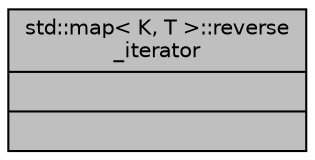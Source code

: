 digraph "std::map&lt; K, T &gt;::reverse_iterator"
{
  edge [fontname="Helvetica",fontsize="10",labelfontname="Helvetica",labelfontsize="10"];
  node [fontname="Helvetica",fontsize="10",shape=record];
  Node778 [label="{std::map\< K, T \>::reverse\l_iterator\n||}",height=0.2,width=0.4,color="black", fillcolor="grey75", style="filled", fontcolor="black"];
}
